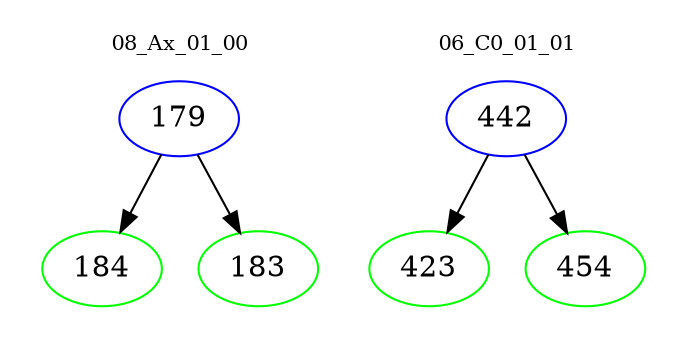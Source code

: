 digraph{
subgraph cluster_0 {
color = white
label = "08_Ax_01_00";
fontsize=10;
T0_179 [label="179", color="blue"]
T0_179 -> T0_184 [color="black"]
T0_184 [label="184", color="green"]
T0_179 -> T0_183 [color="black"]
T0_183 [label="183", color="green"]
}
subgraph cluster_1 {
color = white
label = "06_C0_01_01";
fontsize=10;
T1_442 [label="442", color="blue"]
T1_442 -> T1_423 [color="black"]
T1_423 [label="423", color="green"]
T1_442 -> T1_454 [color="black"]
T1_454 [label="454", color="green"]
}
}
